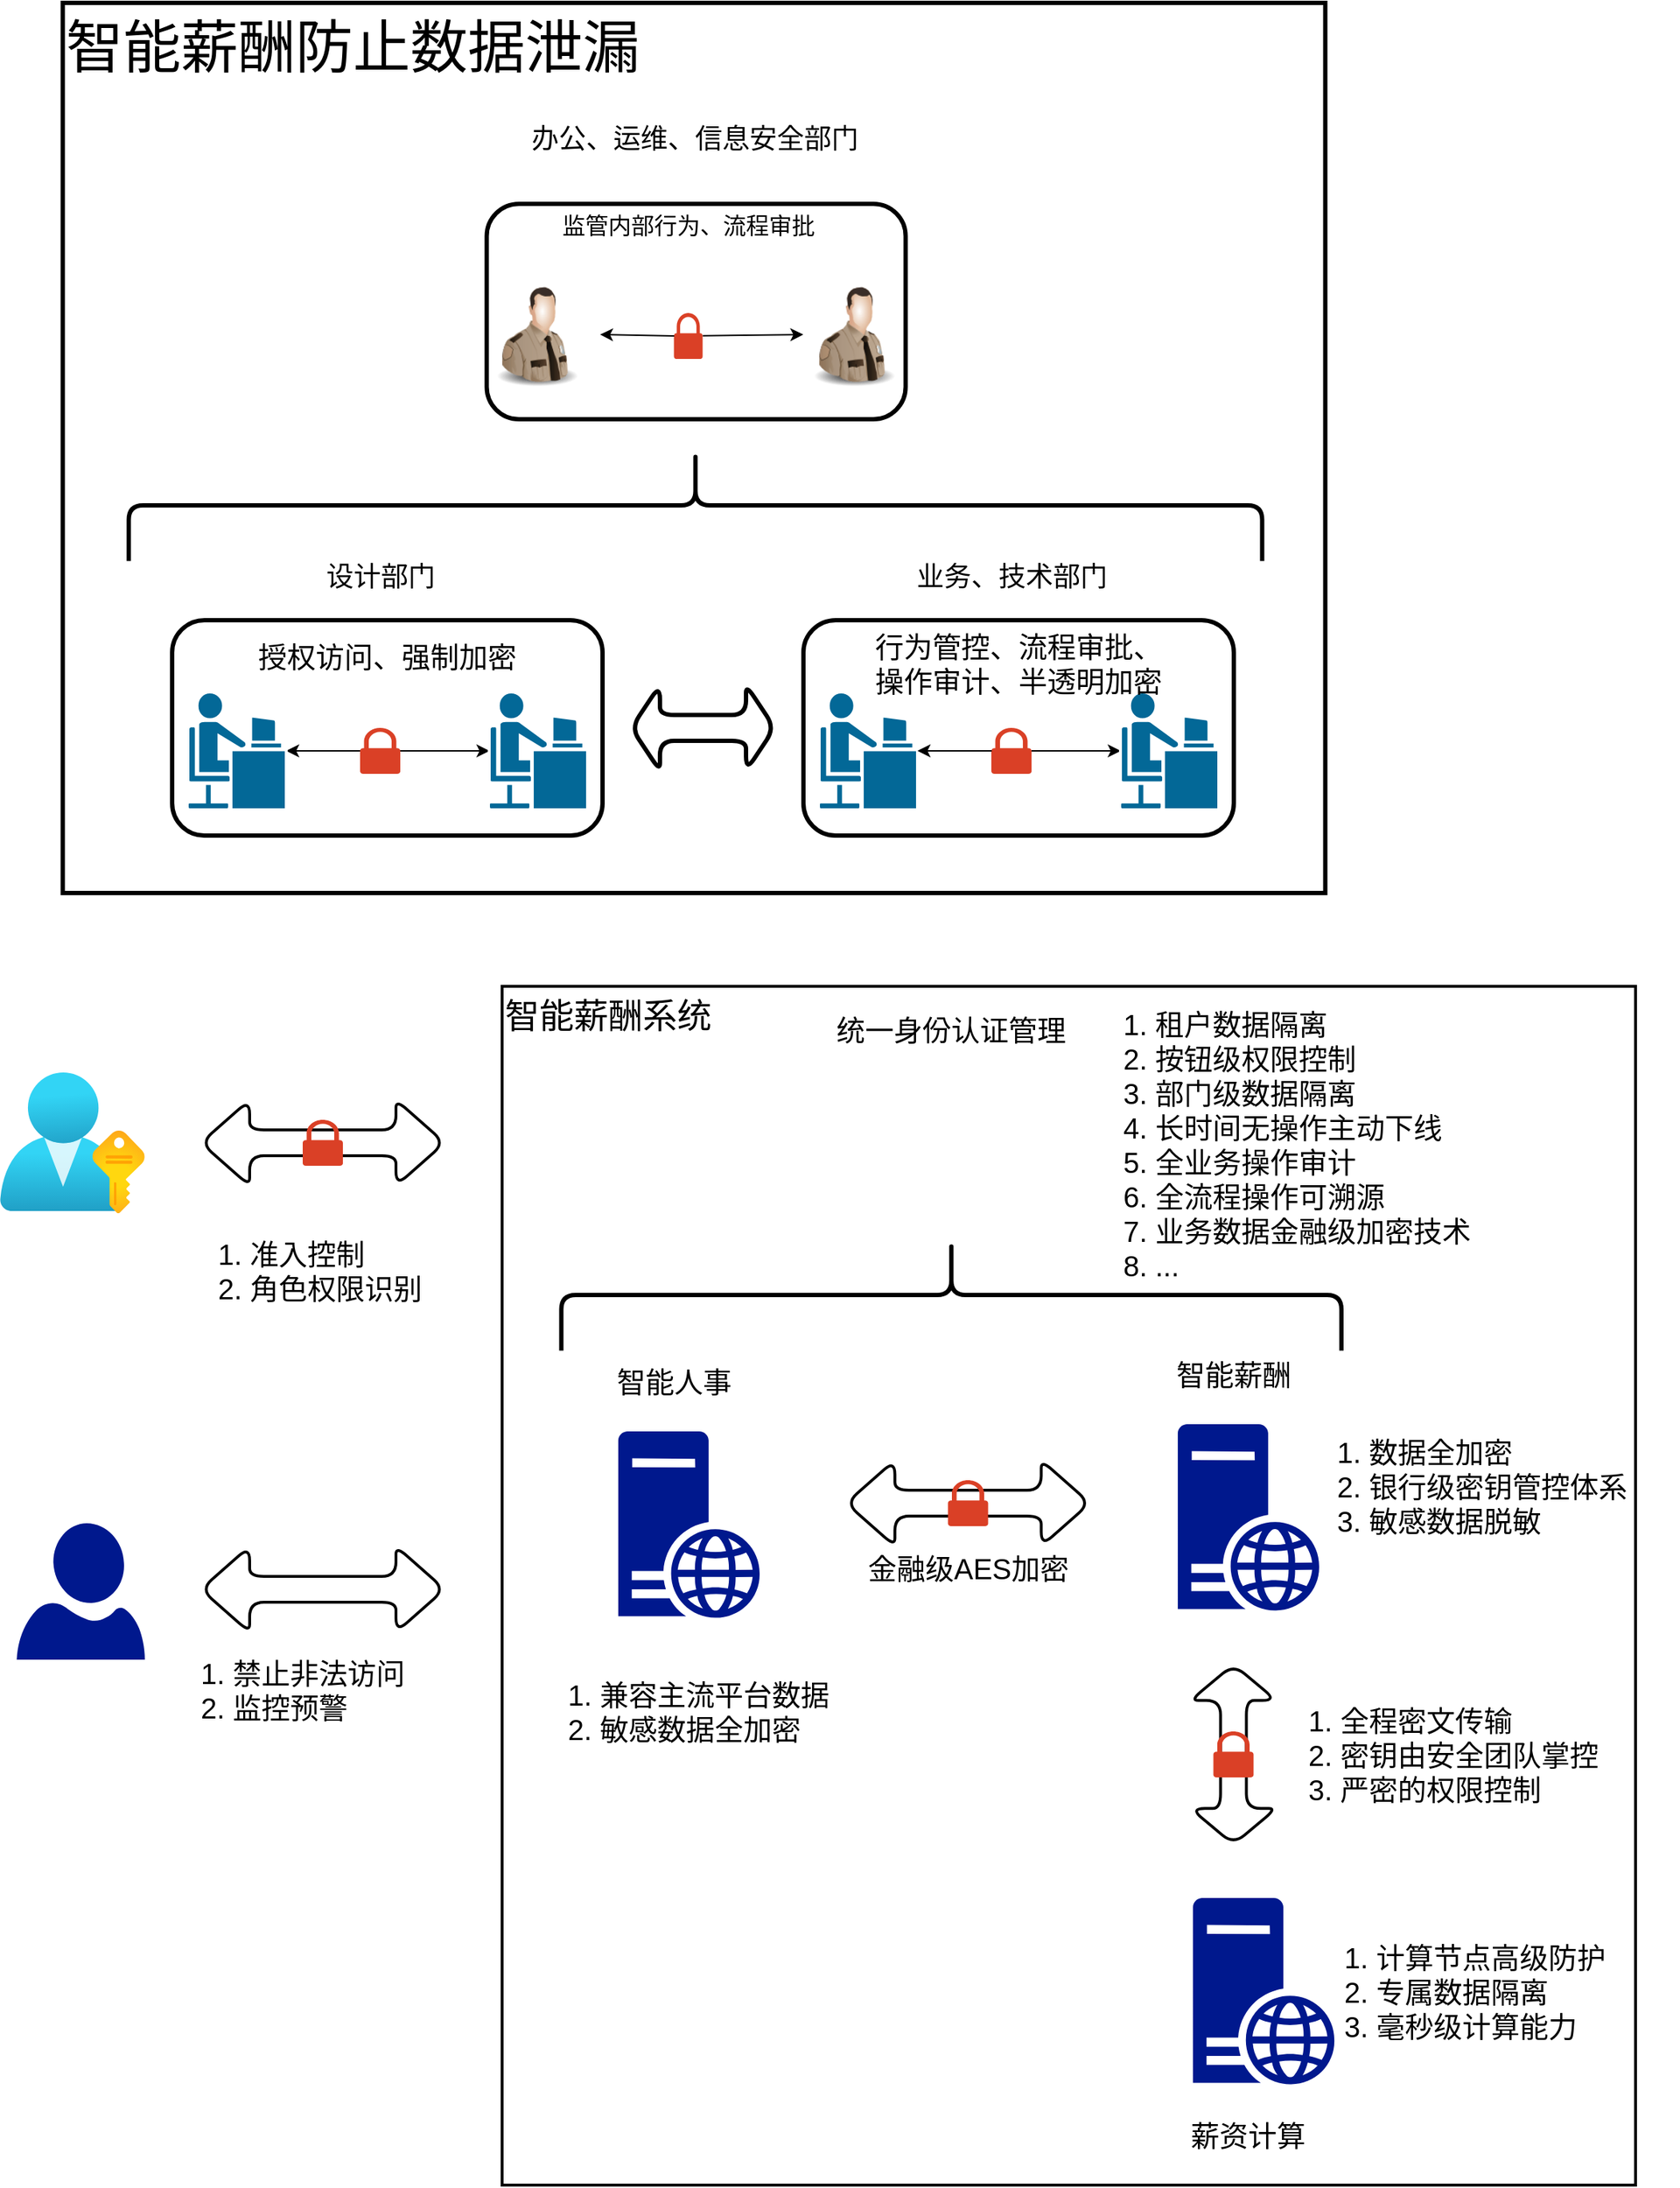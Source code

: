 <mxfile version="15.5.7" type="github">
  <diagram id="zvL8GlTMc8eFtZUIkf8F" name="企业内部">
    <mxGraphModel dx="1977" dy="2442" grid="1" gridSize="10" guides="1" tooltips="1" connect="1" arrows="1" fold="1" page="1" pageScale="1" pageWidth="827" pageHeight="1169" math="0" shadow="0">
      <root>
        <mxCell id="0" />
        <mxCell id="1" parent="0" />
        <mxCell id="PV1jHBKMlM598l_tTO8h-110" value="&lt;font style=&quot;font-size: 24px&quot;&gt;智能薪酬系统&lt;/font&gt;" style="rounded=0;whiteSpace=wrap;html=1;labelBackgroundColor=none;fontSize=20;strokeWidth=2;fillColor=none;align=left;verticalAlign=top;" vertex="1" parent="1">
          <mxGeometry x="410" y="395" width="790" height="835" as="geometry" />
        </mxCell>
        <mxCell id="PV1jHBKMlM598l_tTO8h-67" value="智能薪酬防止数据泄漏" style="rounded=0;whiteSpace=wrap;html=1;labelBackgroundColor=none;fontSize=40;strokeWidth=3;fillColor=none;verticalAlign=top;align=left;" vertex="1" parent="1">
          <mxGeometry x="103.75" y="-290" width="880" height="620" as="geometry" />
        </mxCell>
        <mxCell id="PV1jHBKMlM598l_tTO8h-70" value="" style="rounded=1;whiteSpace=wrap;html=1;labelBackgroundColor=none;fontSize=40;strokeWidth=3;fillColor=none;align=left;verticalAlign=top;" vertex="1" parent="1">
          <mxGeometry x="620" y="140" width="300" height="150" as="geometry" />
        </mxCell>
        <mxCell id="PV1jHBKMlM598l_tTO8h-69" value="" style="rounded=1;whiteSpace=wrap;html=1;labelBackgroundColor=none;fontSize=40;strokeWidth=3;fillColor=none;align=left;verticalAlign=top;" vertex="1" parent="1">
          <mxGeometry x="180" y="140" width="300" height="150" as="geometry" />
        </mxCell>
        <mxCell id="PV1jHBKMlM598l_tTO8h-9" style="edgeStyle=none;rounded=0;orthogonalLoop=1;jettySize=auto;html=1;entryX=0.01;entryY=0.5;entryDx=0;entryDy=0;entryPerimeter=0;startArrow=classic;startFill=1;" edge="1" parent="1" source="PV1jHBKMlM598l_tTO8h-3" target="PV1jHBKMlM598l_tTO8h-6">
          <mxGeometry relative="1" as="geometry" />
        </mxCell>
        <mxCell id="PV1jHBKMlM598l_tTO8h-3" value="" style="shape=mxgraph.cisco.people.androgenous_person;html=1;pointerEvents=1;dashed=0;fillColor=#036897;strokeColor=#ffffff;strokeWidth=2;verticalLabelPosition=bottom;verticalAlign=top;align=center;outlineConnect=0;" vertex="1" parent="1">
          <mxGeometry x="190.5" y="190" width="69" height="82" as="geometry" />
        </mxCell>
        <mxCell id="PV1jHBKMlM598l_tTO8h-6" value="" style="shape=mxgraph.cisco.people.androgenous_person;html=1;pointerEvents=1;dashed=0;fillColor=#036897;strokeColor=#ffffff;strokeWidth=2;verticalLabelPosition=bottom;verticalAlign=top;align=center;outlineConnect=0;" vertex="1" parent="1">
          <mxGeometry x="400.5" y="190" width="69" height="82" as="geometry" />
        </mxCell>
        <mxCell id="PV1jHBKMlM598l_tTO8h-11" value="授权访问、强制加密" style="text;html=1;strokeColor=none;fillColor=none;align=center;verticalAlign=middle;whiteSpace=wrap;rounded=0;fontSize=20;strokeWidth=6;" vertex="1" parent="1">
          <mxGeometry x="220" y="150" width="220" height="30" as="geometry" />
        </mxCell>
        <mxCell id="PV1jHBKMlM598l_tTO8h-12" value="&lt;font style=&quot;font-size: 19px;&quot;&gt;设计部门&lt;/font&gt;" style="text;html=1;align=center;verticalAlign=middle;resizable=0;points=[];autosize=1;strokeColor=none;fillColor=none;fontSize=19;" vertex="1" parent="1">
          <mxGeometry x="280" y="95" width="90" height="30" as="geometry" />
        </mxCell>
        <mxCell id="PV1jHBKMlM598l_tTO8h-15" style="edgeStyle=none;rounded=0;orthogonalLoop=1;jettySize=auto;html=1;entryX=0.01;entryY=0.5;entryDx=0;entryDy=0;entryPerimeter=0;startArrow=none;startFill=1;" edge="1" parent="1" source="PV1jHBKMlM598l_tTO8h-25" target="PV1jHBKMlM598l_tTO8h-19">
          <mxGeometry relative="1" as="geometry" />
        </mxCell>
        <mxCell id="PV1jHBKMlM598l_tTO8h-16" value="" style="shape=mxgraph.cisco.people.androgenous_person;html=1;pointerEvents=1;dashed=0;fillColor=#036897;strokeColor=#ffffff;strokeWidth=2;verticalLabelPosition=bottom;verticalAlign=top;align=center;outlineConnect=0;" vertex="1" parent="1">
          <mxGeometry x="630.5" y="190" width="69" height="82" as="geometry" />
        </mxCell>
        <mxCell id="PV1jHBKMlM598l_tTO8h-19" value="" style="shape=mxgraph.cisco.people.androgenous_person;html=1;pointerEvents=1;dashed=0;fillColor=#036897;strokeColor=#ffffff;strokeWidth=2;verticalLabelPosition=bottom;verticalAlign=top;align=center;outlineConnect=0;" vertex="1" parent="1">
          <mxGeometry x="840.5" y="190" width="69" height="82" as="geometry" />
        </mxCell>
        <mxCell id="PV1jHBKMlM598l_tTO8h-20" value="行为管控、流程审批、&lt;br&gt;操作审计、半透明加密" style="text;html=1;strokeColor=none;fillColor=none;align=center;verticalAlign=middle;whiteSpace=wrap;rounded=0;fontSize=20;" vertex="1" parent="1">
          <mxGeometry x="635" y="155" width="270" height="30" as="geometry" />
        </mxCell>
        <mxCell id="PV1jHBKMlM598l_tTO8h-21" value="&lt;font style=&quot;font-size: 19px;&quot;&gt;业务、技术部门&lt;/font&gt;" style="text;html=1;align=center;verticalAlign=middle;resizable=0;points=[];autosize=1;strokeColor=none;fillColor=none;fontSize=19;" vertex="1" parent="1">
          <mxGeometry x="690" y="95" width="150" height="30" as="geometry" />
        </mxCell>
        <mxCell id="PV1jHBKMlM598l_tTO8h-24" value="" style="sketch=0;pointerEvents=1;shadow=0;dashed=0;html=1;strokeColor=none;labelPosition=center;verticalLabelPosition=bottom;verticalAlign=top;outlineConnect=0;align=center;shape=mxgraph.office.security.lock_protected;fillColor=#DA4026;fontSize=16;" vertex="1" parent="1">
          <mxGeometry x="311" y="215" width="28" height="32" as="geometry" />
        </mxCell>
        <mxCell id="PV1jHBKMlM598l_tTO8h-72" value="" style="edgeStyle=none;rounded=0;orthogonalLoop=1;jettySize=auto;html=1;fontSize=40;startArrow=classic;startFill=1;" edge="1" parent="1" source="PV1jHBKMlM598l_tTO8h-26">
          <mxGeometry relative="1" as="geometry">
            <mxPoint x="610" y="281.5" as="targetPoint" />
          </mxGeometry>
        </mxCell>
        <mxCell id="PV1jHBKMlM598l_tTO8h-39" style="edgeStyle=none;rounded=0;orthogonalLoop=1;jettySize=auto;html=1;entryX=0.01;entryY=0.5;entryDx=0;entryDy=0;entryPerimeter=0;startArrow=none;startFill=1;" edge="1" parent="1" source="PV1jHBKMlM598l_tTO8h-46">
          <mxGeometry relative="1" as="geometry">
            <mxPoint x="478.25" y="-59" as="sourcePoint" />
            <mxPoint x="619.94" y="-59" as="targetPoint" />
          </mxGeometry>
        </mxCell>
        <mxCell id="PV1jHBKMlM598l_tTO8h-44" value="监管内部行为、流程审批" style="text;html=1;strokeColor=none;fillColor=none;align=center;verticalAlign=middle;whiteSpace=wrap;rounded=0;fontSize=16;" vertex="1" parent="1">
          <mxGeometry x="408.75" y="-150" width="262" height="30" as="geometry" />
        </mxCell>
        <mxCell id="PV1jHBKMlM598l_tTO8h-45" value="&lt;font style=&quot;font-size: 19px;&quot;&gt;办公、运维、信息安全部门&lt;/font&gt;" style="text;html=1;align=center;verticalAlign=middle;resizable=0;points=[];autosize=1;strokeColor=none;fillColor=none;fontSize=19;" vertex="1" parent="1">
          <mxGeometry x="423.75" y="-210" width="240" height="30" as="geometry" />
        </mxCell>
        <mxCell id="PV1jHBKMlM598l_tTO8h-48" value="" style="image;html=1;image=img/lib/clip_art/people/Security_Man_128x128.png;rounded=1;fontSize=13;fillColor=none;" vertex="1" parent="1">
          <mxGeometry x="398.25" y="-98" width="72" height="80" as="geometry" />
        </mxCell>
        <mxCell id="PV1jHBKMlM598l_tTO8h-59" value="" style="image;html=1;image=img/lib/clip_art/people/Security_Man_128x128.png;rounded=1;fontSize=13;fillColor=none;" vertex="1" parent="1">
          <mxGeometry x="619.25" y="-98" width="72" height="80" as="geometry" />
        </mxCell>
        <mxCell id="PV1jHBKMlM598l_tTO8h-61" value="" style="shape=curlyBracket;whiteSpace=wrap;html=1;rounded=1;flipH=1;fontSize=19;fillColor=none;rotation=-90;labelBackgroundColor=none;strokeWidth=3;" vertex="1" parent="1">
          <mxGeometry x="506" y="-335" width="77.5" height="790" as="geometry" />
        </mxCell>
        <mxCell id="PV1jHBKMlM598l_tTO8h-71" value="" style="edgeStyle=none;rounded=0;orthogonalLoop=1;jettySize=auto;html=1;fontSize=40;startArrow=classic;startFill=1;" edge="1" parent="1" source="PV1jHBKMlM598l_tTO8h-66">
          <mxGeometry relative="1" as="geometry">
            <mxPoint x="681.379" y="233" as="targetPoint" />
          </mxGeometry>
        </mxCell>
        <mxCell id="PV1jHBKMlM598l_tTO8h-25" value="" style="sketch=0;pointerEvents=1;shadow=0;dashed=0;html=1;strokeColor=none;labelPosition=center;verticalLabelPosition=bottom;verticalAlign=top;outlineConnect=0;align=center;shape=mxgraph.office.security.lock_protected;fillColor=#DA4026;fontSize=16;" vertex="1" parent="1">
          <mxGeometry x="751" y="215" width="28" height="32" as="geometry" />
        </mxCell>
        <mxCell id="PV1jHBKMlM598l_tTO8h-68" value="" style="edgeStyle=none;rounded=0;orthogonalLoop=1;jettySize=auto;html=1;entryX=0.01;entryY=0.5;entryDx=0;entryDy=0;entryPerimeter=0;startArrow=classic;startFill=1;endArrow=none;" edge="1" parent="1" source="PV1jHBKMlM598l_tTO8h-16" target="PV1jHBKMlM598l_tTO8h-25">
          <mxGeometry relative="1" as="geometry">
            <mxPoint x="699.5" y="231" as="sourcePoint" />
            <mxPoint x="841.19" y="231" as="targetPoint" />
          </mxGeometry>
        </mxCell>
        <mxCell id="PV1jHBKMlM598l_tTO8h-78" value="" style="shape=doubleArrow;whiteSpace=wrap;html=1;rounded=1;labelBackgroundColor=none;fontSize=40;strokeWidth=3;fillColor=none;align=left;verticalAlign=top;" vertex="1" parent="1">
          <mxGeometry x="500" y="185" width="100" height="60" as="geometry" />
        </mxCell>
        <mxCell id="PV1jHBKMlM598l_tTO8h-46" value="" style="sketch=0;pointerEvents=1;shadow=0;dashed=0;html=1;strokeColor=none;labelPosition=center;verticalLabelPosition=bottom;verticalAlign=top;outlineConnect=0;align=center;shape=mxgraph.office.security.lock_protected;fillColor=#DA4026;fontSize=16;" vertex="1" parent="1">
          <mxGeometry x="529.75" y="-74" width="20" height="32" as="geometry" />
        </mxCell>
        <mxCell id="PV1jHBKMlM598l_tTO8h-79" value="" style="edgeStyle=none;rounded=0;orthogonalLoop=1;jettySize=auto;html=1;entryX=0.01;entryY=0.5;entryDx=0;entryDy=0;entryPerimeter=0;startArrow=classic;startFill=1;endArrow=none;" edge="1" parent="1" target="PV1jHBKMlM598l_tTO8h-46">
          <mxGeometry relative="1" as="geometry">
            <mxPoint x="478.25" y="-59" as="sourcePoint" />
            <mxPoint x="619.94" y="-59" as="targetPoint" />
          </mxGeometry>
        </mxCell>
        <mxCell id="PV1jHBKMlM598l_tTO8h-80" value="" style="rounded=1;whiteSpace=wrap;html=1;labelBackgroundColor=none;fontSize=40;strokeWidth=3;fillColor=none;align=left;verticalAlign=top;" vertex="1" parent="1">
          <mxGeometry x="399.25" y="-150" width="292" height="150" as="geometry" />
        </mxCell>
        <mxCell id="PV1jHBKMlM598l_tTO8h-81" value="" style="sketch=0;aspect=fixed;pointerEvents=1;shadow=0;dashed=0;html=1;strokeColor=none;labelPosition=center;verticalLabelPosition=bottom;verticalAlign=top;align=center;fillColor=#00188D;shape=mxgraph.mscae.enterprise.web_server;rounded=1;labelBackgroundColor=none;fontSize=20;" vertex="1" parent="1">
          <mxGeometry x="490.95" y="705" width="98.8" height="130" as="geometry" />
        </mxCell>
        <mxCell id="PV1jHBKMlM598l_tTO8h-82" value="智能人事" style="text;html=1;strokeColor=none;fillColor=none;align=center;verticalAlign=middle;whiteSpace=wrap;rounded=0;labelBackgroundColor=none;fontSize=20;" vertex="1" parent="1">
          <mxGeometry x="469.75" y="655" width="120" height="30" as="geometry" />
        </mxCell>
        <mxCell id="PV1jHBKMlM598l_tTO8h-83" value="" style="sketch=0;aspect=fixed;pointerEvents=1;shadow=0;dashed=0;html=1;strokeColor=none;labelPosition=center;verticalLabelPosition=bottom;verticalAlign=top;align=center;fillColor=#00188D;shape=mxgraph.mscae.enterprise.web_server;rounded=1;labelBackgroundColor=none;fontSize=20;" vertex="1" parent="1">
          <mxGeometry x="880.95" y="700" width="98.8" height="130" as="geometry" />
        </mxCell>
        <mxCell id="PV1jHBKMlM598l_tTO8h-84" value="智能薪酬" style="text;html=1;strokeColor=none;fillColor=none;align=center;verticalAlign=middle;whiteSpace=wrap;rounded=0;labelBackgroundColor=none;fontSize=20;" vertex="1" parent="1">
          <mxGeometry x="859.75" y="650" width="120" height="30" as="geometry" />
        </mxCell>
        <mxCell id="PV1jHBKMlM598l_tTO8h-85" value="" style="shape=doubleArrow;whiteSpace=wrap;html=1;rounded=1;labelBackgroundColor=none;fontSize=20;strokeWidth=2;fillColor=none;align=left;verticalAlign=top;" vertex="1" parent="1">
          <mxGeometry x="649.75" y="725" width="170" height="60" as="geometry" />
        </mxCell>
        <mxCell id="PV1jHBKMlM598l_tTO8h-86" value="" style="sketch=0;pointerEvents=1;shadow=0;dashed=0;html=1;strokeColor=none;labelPosition=center;verticalLabelPosition=bottom;verticalAlign=top;outlineConnect=0;align=center;shape=mxgraph.office.security.lock_protected;fillColor=#DA4026;fontSize=16;" vertex="1" parent="1">
          <mxGeometry x="720.75" y="739" width="28" height="32" as="geometry" />
        </mxCell>
        <mxCell id="PV1jHBKMlM598l_tTO8h-87" value="金融级AES加密" style="text;html=1;strokeColor=none;fillColor=none;align=center;verticalAlign=middle;whiteSpace=wrap;rounded=0;labelBackgroundColor=none;fontSize=20;" vertex="1" parent="1">
          <mxGeometry x="644.75" y="785" width="180" height="30" as="geometry" />
        </mxCell>
        <mxCell id="PV1jHBKMlM598l_tTO8h-90" value="" style="aspect=fixed;html=1;points=[];align=center;image;fontSize=12;image=img/lib/azure2/azure_stack/User_Subscriptions.svg;rounded=1;labelBackgroundColor=none;strokeWidth=2;fillColor=none;" vertex="1" parent="1">
          <mxGeometry x="60" y="455" width="100.97" height="98" as="geometry" />
        </mxCell>
        <mxCell id="PV1jHBKMlM598l_tTO8h-93" value="" style="shape=image;html=1;verticalAlign=top;verticalLabelPosition=bottom;labelBackgroundColor=#ffffff;imageAspect=0;aspect=fixed;image=https://cdn2.iconfinder.com/data/icons/picol-vector/32/server_security-128.png;rounded=1;fontSize=20;strokeWidth=2;fillColor=none;" vertex="1" parent="1">
          <mxGeometry x="659.13" y="440" width="128" height="128" as="geometry" />
        </mxCell>
        <mxCell id="PV1jHBKMlM598l_tTO8h-94" value="" style="shape=curlyBracket;whiteSpace=wrap;html=1;rounded=1;flipH=1;fontSize=19;fillColor=none;rotation=-90;labelBackgroundColor=none;strokeWidth=3;" vertex="1" parent="1">
          <mxGeometry x="684.38" y="338.13" width="77.5" height="543.75" as="geometry" />
        </mxCell>
        <mxCell id="PV1jHBKMlM598l_tTO8h-95" value="统一身份认证管理" style="text;html=1;strokeColor=none;fillColor=none;align=center;verticalAlign=middle;whiteSpace=wrap;rounded=0;labelBackgroundColor=none;fontSize=20;" vertex="1" parent="1">
          <mxGeometry x="633.13" y="410" width="180" height="30" as="geometry" />
        </mxCell>
        <mxCell id="PV1jHBKMlM598l_tTO8h-100" value="" style="sketch=0;aspect=fixed;pointerEvents=1;shadow=0;dashed=0;html=1;strokeColor=none;labelPosition=center;verticalLabelPosition=bottom;verticalAlign=top;align=center;fillColor=#00188D;shape=mxgraph.mscae.enterprise.web_server;rounded=1;labelBackgroundColor=none;fontSize=20;" vertex="1" parent="1">
          <mxGeometry x="891.55" y="1030" width="98.8" height="130" as="geometry" />
        </mxCell>
        <mxCell id="PV1jHBKMlM598l_tTO8h-101" value="薪资计算" style="text;html=1;strokeColor=none;fillColor=none;align=center;verticalAlign=middle;whiteSpace=wrap;rounded=0;labelBackgroundColor=none;fontSize=20;" vertex="1" parent="1">
          <mxGeometry x="870.35" y="1180" width="120" height="30" as="geometry" />
        </mxCell>
        <mxCell id="PV1jHBKMlM598l_tTO8h-102" value="" style="shape=doubleArrow;whiteSpace=wrap;html=1;rounded=1;labelBackgroundColor=none;fontSize=20;strokeWidth=2;fillColor=none;align=left;verticalAlign=top;rotation=90;" vertex="1" parent="1">
          <mxGeometry x="857.13" y="900" width="125.25" height="60" as="geometry" />
        </mxCell>
        <mxCell id="PV1jHBKMlM598l_tTO8h-103" value="" style="sketch=0;pointerEvents=1;shadow=0;dashed=0;html=1;strokeColor=none;labelPosition=center;verticalLabelPosition=bottom;verticalAlign=top;outlineConnect=0;align=center;shape=mxgraph.office.security.lock_protected;fillColor=#DA4026;fontSize=16;" vertex="1" parent="1">
          <mxGeometry x="905.75" y="914" width="28" height="32" as="geometry" />
        </mxCell>
        <mxCell id="PV1jHBKMlM598l_tTO8h-105" value="1. 全程密文传输&lt;br&gt;2. 密钥由安全团队掌控&lt;br&gt;3. 严密的权限控制" style="text;html=1;strokeColor=none;fillColor=none;align=left;verticalAlign=middle;whiteSpace=wrap;rounded=0;labelBackgroundColor=none;fontSize=20;" vertex="1" parent="1">
          <mxGeometry x="970" y="870" width="260" height="120" as="geometry" />
        </mxCell>
        <mxCell id="PV1jHBKMlM598l_tTO8h-106" value="" style="shape=doubleArrow;whiteSpace=wrap;html=1;rounded=1;labelBackgroundColor=none;fontSize=20;strokeWidth=2;fillColor=none;align=left;verticalAlign=top;" vertex="1" parent="1">
          <mxGeometry x="200" y="474" width="170" height="60" as="geometry" />
        </mxCell>
        <mxCell id="PV1jHBKMlM598l_tTO8h-107" value="" style="sketch=0;pointerEvents=1;shadow=0;dashed=0;html=1;strokeColor=none;labelPosition=center;verticalLabelPosition=bottom;verticalAlign=top;outlineConnect=0;align=center;shape=mxgraph.office.security.lock_protected;fillColor=#DA4026;fontSize=16;" vertex="1" parent="1">
          <mxGeometry x="271" y="488" width="28" height="32" as="geometry" />
        </mxCell>
        <mxCell id="PV1jHBKMlM598l_tTO8h-111" value="1. 准入控制&lt;br&gt;2. 角色权限识别" style="text;html=1;strokeColor=none;fillColor=none;align=left;verticalAlign=middle;whiteSpace=wrap;rounded=0;labelBackgroundColor=none;fontSize=20;" vertex="1" parent="1">
          <mxGeometry x="210" y="546" width="167.5" height="94" as="geometry" />
        </mxCell>
        <mxCell id="PV1jHBKMlM598l_tTO8h-112" value="" style="sketch=0;aspect=fixed;pointerEvents=1;shadow=0;dashed=0;html=1;strokeColor=none;labelPosition=center;verticalLabelPosition=bottom;verticalAlign=top;align=center;fillColor=#00188D;shape=mxgraph.azure.user;rounded=1;labelBackgroundColor=none;fontSize=20;" vertex="1" parent="1">
          <mxGeometry x="71.67" y="769" width="89.3" height="95" as="geometry" />
        </mxCell>
        <mxCell id="PV1jHBKMlM598l_tTO8h-113" value="" style="shape=doubleArrow;whiteSpace=wrap;html=1;rounded=1;labelBackgroundColor=none;fontSize=20;strokeWidth=2;fillColor=none;align=left;verticalAlign=top;" vertex="1" parent="1">
          <mxGeometry x="200" y="785" width="170" height="60" as="geometry" />
        </mxCell>
        <mxCell id="PV1jHBKMlM598l_tTO8h-117" value="" style="shape=image;html=1;verticalAlign=top;verticalLabelPosition=bottom;labelBackgroundColor=#ffffff;imageAspect=0;aspect=fixed;image=https://cdn4.iconfinder.com/data/icons/simplicio/128x128/notification_error.png;rounded=1;fontSize=20;strokeWidth=2;fillColor=none;" vertex="1" parent="1">
          <mxGeometry x="254" y="788" width="57" height="57" as="geometry" />
        </mxCell>
        <mxCell id="PV1jHBKMlM598l_tTO8h-118" value="1. 禁止非法访问&lt;br&gt;2. 监控预警" style="text;html=1;strokeColor=none;fillColor=none;align=left;verticalAlign=middle;whiteSpace=wrap;rounded=0;labelBackgroundColor=none;fontSize=20;" vertex="1" parent="1">
          <mxGeometry x="197.5" y="860" width="170" height="50" as="geometry" />
        </mxCell>
        <mxCell id="PV1jHBKMlM598l_tTO8h-119" value="1. 租户数据隔离&lt;br&gt;2. 按钮级权限控制&lt;br&gt;&lt;div&gt;&lt;span&gt;3. 部门级数据隔离&lt;/span&gt;&lt;/div&gt;&lt;div&gt;4. 长时间无操作主动下线&lt;/div&gt;&lt;div&gt;5. 全业务操作审计&lt;/div&gt;&lt;div&gt;6. 全流程操作可溯源&lt;/div&gt;&lt;div&gt;7. 业务数据金融级加密技术&lt;/div&gt;&lt;div&gt;8. ...&lt;/div&gt;" style="text;html=1;strokeColor=none;fillColor=none;align=left;verticalAlign=middle;whiteSpace=wrap;rounded=0;labelBackgroundColor=none;fontSize=20;" vertex="1" parent="1">
          <mxGeometry x="840.5" y="410" width="305" height="190" as="geometry" />
        </mxCell>
        <mxCell id="PV1jHBKMlM598l_tTO8h-120" value="1. 兼容主流平台数据&lt;br&gt;&lt;div style=&quot;text-align: left&quot;&gt;&lt;span&gt;2. 敏感数据全加密&lt;/span&gt;&lt;/div&gt;" style="text;html=1;strokeColor=none;fillColor=none;align=center;verticalAlign=middle;whiteSpace=wrap;rounded=0;labelBackgroundColor=none;fontSize=20;" vertex="1" parent="1">
          <mxGeometry x="444.38" y="860" width="205.62" height="80" as="geometry" />
        </mxCell>
        <mxCell id="PV1jHBKMlM598l_tTO8h-121" value="1. 数据全加密&lt;br&gt;2. 银行级密钥管控体系&lt;br&gt;3. 敏感数据脱敏" style="text;html=1;strokeColor=none;fillColor=none;align=left;verticalAlign=middle;whiteSpace=wrap;rounded=0;labelBackgroundColor=none;fontSize=20;" vertex="1" parent="1">
          <mxGeometry x="990" y="698" width="210" height="90" as="geometry" />
        </mxCell>
        <mxCell id="PV1jHBKMlM598l_tTO8h-122" value="1. 计算节点高级防护&lt;br&gt;2. 专属数据隔离&lt;br&gt;3. 毫秒级计算能力" style="text;html=1;strokeColor=none;fillColor=none;align=left;verticalAlign=middle;whiteSpace=wrap;rounded=0;labelBackgroundColor=none;fontSize=20;" vertex="1" parent="1">
          <mxGeometry x="995" y="1040" width="205" height="110" as="geometry" />
        </mxCell>
      </root>
    </mxGraphModel>
  </diagram>
</mxfile>
